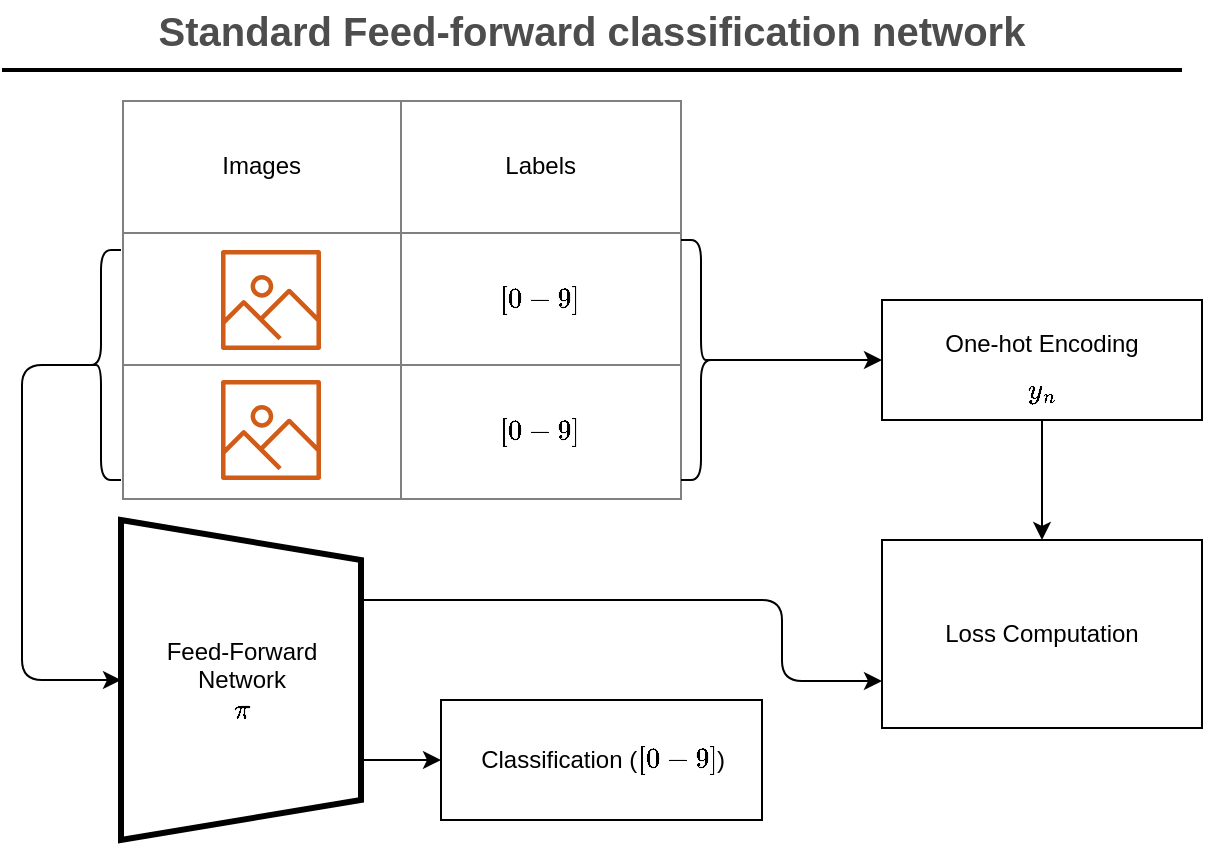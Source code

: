 <mxfile version="13.10.6" type="google" pages="8"><diagram id="C2fSY1v2SiZeoUbDoYyL" name="FF"><mxGraphModel dx="1289" dy="1056" grid="1" gridSize="10" guides="1" tooltips="1" connect="1" arrows="1" fold="1" page="1" pageScale="1" pageWidth="1169" pageHeight="827" math="1" shadow="0"><root><mxCell id="0"/><mxCell id="1" parent="0"/><mxCell id="ehdacy4egd0upgi4lbaZ-4" value="&lt;table border=&quot;1&quot; width=&quot;100%&quot; style=&quot;width: 100% ; height: 100% ; border-collapse: collapse&quot;&gt;&lt;tbody&gt;&lt;tr&gt;&lt;td style=&quot;text-align: center&quot;&gt;Images&lt;/td&gt;&lt;td style=&quot;text-align: center&quot;&gt;Labels&lt;/td&gt;&lt;/tr&gt;&lt;tr&gt;&lt;td align=&quot;center&quot;&gt;&lt;br&gt;&lt;/td&gt;&lt;td align=&quot;center&quot;&gt;\([0 - 9]\)&lt;/td&gt;&lt;/tr&gt;&lt;tr&gt;&lt;td align=&quot;center&quot;&gt;&lt;br&gt;&lt;/td&gt;&lt;td align=&quot;center&quot;&gt;\([0 - 9]\)&lt;/td&gt;&lt;/tr&gt;&lt;/tbody&gt;&lt;/table&gt;" style="text;html=1;strokeColor=none;fillColor=none;overflow=fill;" parent="1" vertex="1"><mxGeometry x="239.5" y="100" width="280" height="200" as="geometry"/></mxCell><mxCell id="3ne1QswCM8ZiEu4GHsYG-31" value="Standard Feed-forward classification network" style="text;html=1;strokeColor=none;fillColor=none;align=center;verticalAlign=middle;whiteSpace=wrap;rounded=0;fontStyle=1;fontSize=20;fontColor=#4D4D4D;" parent="1" vertex="1"><mxGeometry x="180" y="50" width="590" height="30" as="geometry"/></mxCell><mxCell id="3ne1QswCM8ZiEu4GHsYG-32" value="" style="line;strokeWidth=2;html=1;fontSize=20;fontColor=#4D4D4D;" parent="1" vertex="1"><mxGeometry x="180" y="80" width="590" height="10" as="geometry"/></mxCell><mxCell id="ehdacy4egd0upgi4lbaZ-2" value="Feed-Forward Network&lt;br&gt;\(\pi\)" style="shape=trapezoid;perimeter=trapezoidPerimeter;whiteSpace=wrap;html=1;fixedSize=1;direction=south;strokeWidth=3;" parent="1" vertex="1"><mxGeometry x="239.5" y="310" width="120" height="160" as="geometry"/></mxCell><mxCell id="ehdacy4egd0upgi4lbaZ-3" value="" style="outlineConnect=0;fontColor=#232F3E;gradientColor=none;fillColor=#D05C17;strokeColor=none;dashed=0;verticalLabelPosition=bottom;verticalAlign=top;align=center;html=1;fontSize=12;fontStyle=0;aspect=fixed;pointerEvents=1;shape=mxgraph.aws4.container_registry_image;" parent="1" vertex="1"><mxGeometry x="289.5" y="240" width="50" height="50" as="geometry"/></mxCell><mxCell id="ehdacy4egd0upgi4lbaZ-5" value="" style="outlineConnect=0;fontColor=#232F3E;gradientColor=none;fillColor=#D05C17;strokeColor=none;dashed=0;verticalLabelPosition=bottom;verticalAlign=top;align=center;html=1;fontSize=12;fontStyle=0;aspect=fixed;pointerEvents=1;shape=mxgraph.aws4.container_registry_image;" parent="1" vertex="1"><mxGeometry x="289.5" y="175" width="50" height="50" as="geometry"/></mxCell><mxCell id="ehdacy4egd0upgi4lbaZ-10" value="" style="edgeStyle=segmentEdgeStyle;endArrow=classic;html=1;entryX=0.5;entryY=1;entryDx=0;entryDy=0;exitX=0.1;exitY=0.5;exitDx=0;exitDy=0;exitPerimeter=0;" parent="1" source="ehdacy4egd0upgi4lbaZ-11" target="ehdacy4egd0upgi4lbaZ-2" edge="1"><mxGeometry width="50" height="50" relative="1" as="geometry"><mxPoint x="99.5" y="320" as="sourcePoint"/><mxPoint x="409.5" y="370" as="targetPoint"/><Array as="points"><mxPoint x="190" y="233"/><mxPoint x="190" y="390"/></Array></mxGeometry></mxCell><mxCell id="ehdacy4egd0upgi4lbaZ-11" value="" style="shape=curlyBracket;whiteSpace=wrap;html=1;rounded=1;" parent="1" vertex="1"><mxGeometry x="219.5" y="175" width="20" height="115" as="geometry"/></mxCell><mxCell id="ehdacy4egd0upgi4lbaZ-12" value="Classification (\([0 - 9]\))" style="rounded=0;whiteSpace=wrap;html=1;" parent="1" vertex="1"><mxGeometry x="399.5" y="400" width="160.5" height="60" as="geometry"/></mxCell><mxCell id="ehdacy4egd0upgi4lbaZ-13" value="" style="edgeStyle=segmentEdgeStyle;endArrow=classic;html=1;exitX=0.75;exitY=0;exitDx=0;exitDy=0;entryX=0;entryY=0.5;entryDx=0;entryDy=0;" parent="1" source="ehdacy4egd0upgi4lbaZ-2" target="ehdacy4egd0upgi4lbaZ-12" edge="1"><mxGeometry width="50" height="50" relative="1" as="geometry"><mxPoint x="359.5" y="320" as="sourcePoint"/><mxPoint x="409.5" y="270" as="targetPoint"/></mxGeometry></mxCell><mxCell id="ehdacy4egd0upgi4lbaZ-14" value="" style="shape=curlyBracket;whiteSpace=wrap;html=1;rounded=1;direction=west;" parent="1" vertex="1"><mxGeometry x="519.5" y="170" width="20" height="120" as="geometry"/></mxCell><mxCell id="ehdacy4egd0upgi4lbaZ-16" value="Loss Computation" style="rounded=0;whiteSpace=wrap;html=1;" parent="1" vertex="1"><mxGeometry x="620" y="320" width="160" height="94" as="geometry"/></mxCell><mxCell id="ehdacy4egd0upgi4lbaZ-18" value="" style="edgeStyle=segmentEdgeStyle;endArrow=classic;html=1;entryX=0;entryY=0.75;entryDx=0;entryDy=0;exitX=0.25;exitY=0;exitDx=0;exitDy=0;" parent="1" source="ehdacy4egd0upgi4lbaZ-2" target="ehdacy4egd0upgi4lbaZ-16" edge="1"><mxGeometry width="50" height="50" relative="1" as="geometry"><mxPoint x="690" y="420" as="sourcePoint"/><mxPoint x="610" y="370" as="targetPoint"/><Array as="points"><mxPoint x="570" y="350"/><mxPoint x="570" y="391"/></Array></mxGeometry></mxCell><mxCell id="ehdacy4egd0upgi4lbaZ-19" value="" style="edgeStyle=segmentEdgeStyle;endArrow=classic;html=1;exitX=0.1;exitY=0.5;exitDx=0;exitDy=0;exitPerimeter=0;entryX=0;entryY=0.5;entryDx=0;entryDy=0;" parent="1" source="ehdacy4egd0upgi4lbaZ-14" target="9Hz0w-PtKhFVSfM5QfHA-1" edge="1"><mxGeometry width="50" height="50" relative="1" as="geometry"><mxPoint x="560" y="420" as="sourcePoint"/><mxPoint x="630" y="230" as="targetPoint"/><Array as="points"/></mxGeometry></mxCell><mxCell id="9Hz0w-PtKhFVSfM5QfHA-1" value="&lt;font style=&quot;font-size: 12px&quot;&gt;One-hot Encoding&lt;br&gt;\(y_n\)&lt;br&gt;&lt;/font&gt;" style="rounded=0;whiteSpace=wrap;html=1;fontSize=20;" parent="1" vertex="1"><mxGeometry x="620" y="200" width="160" height="60" as="geometry"/></mxCell><mxCell id="9Hz0w-PtKhFVSfM5QfHA-2" value="" style="edgeStyle=segmentEdgeStyle;endArrow=classic;html=1;fontSize=20;entryX=0.5;entryY=0;entryDx=0;entryDy=0;exitX=0.5;exitY=1;exitDx=0;exitDy=0;" parent="1" source="9Hz0w-PtKhFVSfM5QfHA-1" target="ehdacy4egd0upgi4lbaZ-16" edge="1"><mxGeometry width="50" height="50" relative="1" as="geometry"><mxPoint x="560" y="400" as="sourcePoint"/><mxPoint x="610" y="350" as="targetPoint"/></mxGeometry></mxCell></root></mxGraphModel></diagram><diagram id="0IxAm7soxJN1qSh33nS3" name="M1"><mxGraphModel dx="1289" dy="1056" grid="1" gridSize="10" guides="1" tooltips="1" connect="1" arrows="1" fold="1" page="1" pageScale="1" pageWidth="850" pageHeight="1100" math="1" shadow="0"><root><mxCell id="L98gcntdOqFVITLi1b0N-0"/><mxCell id="L98gcntdOqFVITLi1b0N-1" parent="L98gcntdOqFVITLi1b0N-0"/><mxCell id="LmH1zY-GggsBBERelFkR-4" value="\(p(z)\)" style="ellipse;whiteSpace=wrap;html=1;aspect=fixed;" parent="L98gcntdOqFVITLi1b0N-1" vertex="1"><mxGeometry x="380" y="330" width="220" height="220" as="geometry"/></mxCell><mxCell id="Muf5VSUYD4xPJ5p6qpFg-0" value="Regular VAE with classifier on latent representation (M1)" style="text;html=1;strokeColor=none;fillColor=none;align=center;verticalAlign=middle;whiteSpace=wrap;rounded=0;fontStyle=1;fontSize=20;fontColor=#4D4D4D;" parent="L98gcntdOqFVITLi1b0N-1" vertex="1"><mxGeometry x="90" y="50" width="1090" height="30" as="geometry"/></mxCell><mxCell id="FvfrDMXyY4m91KwylC1n-0" value="" style="line;strokeWidth=2;html=1;fontSize=20;fontColor=#4D4D4D;" parent="L98gcntdOqFVITLi1b0N-1" vertex="1"><mxGeometry x="90" y="80" width="1090" height="10" as="geometry"/></mxCell><mxCell id="XY2MrMjM2Dbjpl5i0tN3-0" value="&lt;table border=&quot;1&quot; width=&quot;100%&quot; style=&quot;width: 100% ; height: 100% ; border-collapse: collapse&quot;&gt;&lt;tbody&gt;&lt;tr&gt;&lt;td style=&quot;text-align: center&quot;&gt;Images&lt;/td&gt;&lt;td style=&quot;text-align: center&quot;&gt;Labels&lt;/td&gt;&lt;/tr&gt;&lt;tr&gt;&lt;td align=&quot;center&quot;&gt;&lt;br&gt;&lt;/td&gt;&lt;td align=&quot;center&quot;&gt;\([0 - 9]\)&lt;/td&gt;&lt;/tr&gt;&lt;tr&gt;&lt;td align=&quot;center&quot;&gt;&lt;br&gt;&lt;/td&gt;&lt;td align=&quot;center&quot;&gt;\([0 - 9]\)&lt;/td&gt;&lt;/tr&gt;&lt;/tbody&gt;&lt;/table&gt;" style="text;html=1;strokeColor=none;fillColor=none;overflow=fill;" parent="L98gcntdOqFVITLi1b0N-1" vertex="1"><mxGeometry x="200" y="120" width="280" height="200" as="geometry"/></mxCell><mxCell id="XY2MrMjM2Dbjpl5i0tN3-1" value="" style="outlineConnect=0;fontColor=#232F3E;gradientColor=none;fillColor=#D05C17;strokeColor=none;dashed=0;verticalLabelPosition=bottom;verticalAlign=top;align=center;html=1;fontSize=12;fontStyle=0;aspect=fixed;pointerEvents=1;shape=mxgraph.aws4.container_registry_image;" parent="L98gcntdOqFVITLi1b0N-1" vertex="1"><mxGeometry x="250" y="195" width="50" height="50" as="geometry"/></mxCell><mxCell id="XY2MrMjM2Dbjpl5i0tN3-2" value="" style="outlineConnect=0;fontColor=#232F3E;gradientColor=none;fillColor=#D05C17;strokeColor=none;dashed=0;verticalLabelPosition=bottom;verticalAlign=top;align=center;html=1;fontSize=12;fontStyle=0;aspect=fixed;pointerEvents=1;shape=mxgraph.aws4.container_registry_image;" parent="L98gcntdOqFVITLi1b0N-1" vertex="1"><mxGeometry x="250" y="260" width="50" height="50" as="geometry"/></mxCell><mxCell id="ILtuVkmhn82xv46K-818-0" value="Feed-Forward Network&lt;br&gt;\(\phi\)" style="shape=trapezoid;perimeter=trapezoidPerimeter;whiteSpace=wrap;html=1;fixedSize=1;direction=south;" parent="L98gcntdOqFVITLi1b0N-1" vertex="1"><mxGeometry x="210" y="330" width="120" height="160" as="geometry"/></mxCell><mxCell id="ILtuVkmhn82xv46K-818-2" value="" style="shape=curlyBracket;whiteSpace=wrap;html=1;rounded=1;" parent="L98gcntdOqFVITLi1b0N-1" vertex="1"><mxGeometry x="180" y="195" width="20" height="115" as="geometry"/></mxCell><mxCell id="LmH1zY-GggsBBERelFkR-1" value="" style="endArrow=classic;html=1;exitX=0.5;exitY=0;exitDx=0;exitDy=0;entryX=0;entryY=0.5;entryDx=0;entryDy=0;" parent="L98gcntdOqFVITLi1b0N-1" source="ILtuVkmhn82xv46K-818-0" target="LmH1zY-GggsBBERelFkR-5" edge="1"><mxGeometry width="50" height="50" relative="1" as="geometry"><mxPoint x="600" y="310" as="sourcePoint"/><mxPoint x="442.5" y="440" as="targetPoint"/></mxGeometry></mxCell><mxCell id="LmH1zY-GggsBBERelFkR-5" value="\(q_\phi(z|x)\)" style="ellipse;whiteSpace=wrap;html=1;aspect=fixed;" parent="L98gcntdOqFVITLi1b0N-1" vertex="1"><mxGeometry x="430" y="460" width="80" height="80" as="geometry"/></mxCell><mxCell id="LmH1zY-GggsBBERelFkR-7" value="Feed-Forward Network&lt;br&gt;\(\theta\)" style="shape=trapezoid;perimeter=trapezoidPerimeter;whiteSpace=wrap;html=1;fixedSize=1;direction=north;" parent="L98gcntdOqFVITLi1b0N-1" vertex="1"><mxGeometry x="730" y="360" width="120" height="160" as="geometry"/></mxCell><mxCell id="LmH1zY-GggsBBERelFkR-8" value="Sampling" style="rhombus;whiteSpace=wrap;html=1;" parent="L98gcntdOqFVITLi1b0N-1" vertex="1"><mxGeometry x="630" y="400" width="80" height="80" as="geometry"/></mxCell><mxCell id="LmH1zY-GggsBBERelFkR-9" value="" style="endArrow=classic;html=1;exitX=1;exitY=0.5;exitDx=0;exitDy=0;entryX=0;entryY=0.5;entryDx=0;entryDy=0;" parent="L98gcntdOqFVITLi1b0N-1" source="LmH1zY-GggsBBERelFkR-5" target="LmH1zY-GggsBBERelFkR-8" edge="1"><mxGeometry width="50" height="50" relative="1" as="geometry"><mxPoint x="600" y="400" as="sourcePoint"/><mxPoint x="650" y="350" as="targetPoint"/></mxGeometry></mxCell><mxCell id="LmH1zY-GggsBBERelFkR-10" value="" style="endArrow=classic;html=1;entryX=0.5;entryY=0;entryDx=0;entryDy=0;exitX=1;exitY=0.5;exitDx=0;exitDy=0;" parent="L98gcntdOqFVITLi1b0N-1" source="LmH1zY-GggsBBERelFkR-8" target="LmH1zY-GggsBBERelFkR-7" edge="1"><mxGeometry width="50" height="50" relative="1" as="geometry"><mxPoint x="600" y="400" as="sourcePoint"/><mxPoint x="650" y="350" as="targetPoint"/></mxGeometry></mxCell><mxCell id="XPpzjmiC2nC9-CoZZ-es-1" value="Loss Computation&lt;br&gt;&lt;span style=&quot;font-family: &amp;#34;courier new&amp;#34; , &amp;#34;courier&amp;#34; , monospace ; font-size: 13px ; text-align: left ; background-color: rgb(255 , 255 , 255)&quot;&gt;(\(\phi\) &lt;/span&gt;&lt;span style=&quot;font-size: 13px ; text-align: left ; background-color: rgb(255 , 255 , 255)&quot;&gt;and&lt;/span&gt;&lt;span style=&quot;font-family: &amp;#34;courier new&amp;#34; , &amp;#34;courier&amp;#34; , monospace ; font-size: 13px ; text-align: left ; background-color: rgb(255 , 255 , 255)&quot;&gt; \(\theta\))&lt;br&gt;&lt;/span&gt;" style="rounded=0;whiteSpace=wrap;html=1;" parent="L98gcntdOqFVITLi1b0N-1" vertex="1"><mxGeometry x="1060" y="470" width="119.5" height="80" as="geometry"/></mxCell><mxCell id="02xZsPcoXYfAcC7nLZEp-1" value="Feed-Forward Network&lt;br&gt;\(\pi\)" style="shape=trapezoid;perimeter=trapezoidPerimeter;whiteSpace=wrap;html=1;fixedSize=1;direction=south;strokeWidth=3;" parent="L98gcntdOqFVITLi1b0N-1" vertex="1"><mxGeometry x="650" y="205" width="120" height="160" as="geometry"/></mxCell><mxCell id="5Z2frh5zZ79flZzo8RB6-0" value="" style="shape=curlyBracket;whiteSpace=wrap;html=1;rounded=1;direction=west;" parent="L98gcntdOqFVITLi1b0N-1" vertex="1"><mxGeometry x="480" y="190" width="20" height="120" as="geometry"/></mxCell><mxCell id="5Z2frh5zZ79flZzo8RB6-1" value="" style="edgeStyle=segmentEdgeStyle;endArrow=classic;html=1;exitX=0.1;exitY=0.5;exitDx=0;exitDy=0;exitPerimeter=0;entryX=0;entryY=0.5;entryDx=0;entryDy=0;" parent="L98gcntdOqFVITLi1b0N-1" source="5Z2frh5zZ79flZzo8RB6-0" target="IMdpMydfvjuTV3xbwaCR-2" edge="1"><mxGeometry width="50" height="50" relative="1" as="geometry"><mxPoint x="560" y="420" as="sourcePoint"/><mxPoint x="660" y="140" as="targetPoint"/><Array as="points"><mxPoint x="610" y="250"/><mxPoint x="610" y="180"/></Array></mxGeometry></mxCell><mxCell id="5Z2frh5zZ79flZzo8RB6-2" value="" style="endArrow=classic;html=1;entryX=0.5;entryY=1;entryDx=0;entryDy=0;" parent="L98gcntdOqFVITLi1b0N-1" source="LmH1zY-GggsBBERelFkR-5" target="02xZsPcoXYfAcC7nLZEp-1" edge="1"><mxGeometry width="50" height="50" relative="1" as="geometry"><mxPoint x="640" y="380" as="sourcePoint"/><mxPoint x="650" y="420" as="targetPoint"/></mxGeometry></mxCell><mxCell id="5Z2frh5zZ79flZzo8RB6-3" value="Loss Computation&lt;br&gt;(\(\pi\))" style="rounded=0;whiteSpace=wrap;html=1;" parent="L98gcntdOqFVITLi1b0N-1" vertex="1"><mxGeometry x="990" y="160" width="120" height="80" as="geometry"/></mxCell><mxCell id="ZxBptqoe9Ilon5p4JhhC-0" value="Classification (\([0 - 9]\))" style="rounded=0;whiteSpace=wrap;html=1;" parent="L98gcntdOqFVITLi1b0N-1" vertex="1"><mxGeometry x="880" y="299.5" width="140" height="50" as="geometry"/></mxCell><mxCell id="ZxBptqoe9Ilon5p4JhhC-1" value="" style="endArrow=classic;html=1;entryX=0;entryY=0.5;entryDx=0;entryDy=0;exitX=0.75;exitY=0;exitDx=0;exitDy=0;" parent="L98gcntdOqFVITLi1b0N-1" source="02xZsPcoXYfAcC7nLZEp-1" target="ZxBptqoe9Ilon5p4JhhC-0" edge="1"><mxGeometry width="50" height="50" relative="1" as="geometry"><mxPoint x="600" y="450" as="sourcePoint"/><mxPoint x="650" y="400" as="targetPoint"/></mxGeometry></mxCell><mxCell id="ZxBptqoe9Ilon5p4JhhC-2" value="" style="edgeStyle=segmentEdgeStyle;endArrow=classic;html=1;entryX=0;entryY=0.75;entryDx=0;entryDy=0;exitX=0.25;exitY=0;exitDx=0;exitDy=0;" parent="L98gcntdOqFVITLi1b0N-1" source="02xZsPcoXYfAcC7nLZEp-1" target="5Z2frh5zZ79flZzo8RB6-3" edge="1"><mxGeometry width="50" height="50" relative="1" as="geometry"><mxPoint x="600" y="450" as="sourcePoint"/><mxPoint x="650" y="400" as="targetPoint"/><Array as="points"><mxPoint x="970" y="245"/><mxPoint x="970" y="220"/></Array></mxGeometry></mxCell><mxCell id="ZxBptqoe9Ilon5p4JhhC-3" value="Bernoulli Distribution&lt;br&gt;\(p_\theta(x|z)\)" style="rounded=0;whiteSpace=wrap;html=1;" parent="L98gcntdOqFVITLi1b0N-1" vertex="1"><mxGeometry x="890" y="410" width="120" height="60" as="geometry"/></mxCell><mxCell id="ZxBptqoe9Ilon5p4JhhC-4" value="" style="endArrow=classic;html=1;entryX=0;entryY=0.5;entryDx=0;entryDy=0;exitX=0.5;exitY=1;exitDx=0;exitDy=0;" parent="L98gcntdOqFVITLi1b0N-1" source="LmH1zY-GggsBBERelFkR-7" target="ZxBptqoe9Ilon5p4JhhC-3" edge="1"><mxGeometry width="50" height="50" relative="1" as="geometry"><mxPoint x="600" y="440" as="sourcePoint"/><mxPoint x="650" y="390" as="targetPoint"/></mxGeometry></mxCell><mxCell id="ZxBptqoe9Ilon5p4JhhC-6" value="" style="edgeStyle=segmentEdgeStyle;endArrow=classic;html=1;exitX=0.1;exitY=0.5;exitDx=0;exitDy=0;exitPerimeter=0;entryX=0.5;entryY=0;entryDx=0;entryDy=0;" parent="L98gcntdOqFVITLi1b0N-1" source="ILtuVkmhn82xv46K-818-2" target="AqMkMU439N6IwRfIZkum-0" edge="1"><mxGeometry width="50" height="50" relative="1" as="geometry"><mxPoint x="600" y="440" as="sourcePoint"/><mxPoint x="140" y="320" as="targetPoint"/></mxGeometry></mxCell><mxCell id="ZxBptqoe9Ilon5p4JhhC-7" value="" style="edgeStyle=segmentEdgeStyle;endArrow=classic;html=1;exitX=0.5;exitY=1;exitDx=0;exitDy=0;entryX=0.5;entryY=1;entryDx=0;entryDy=0;" parent="L98gcntdOqFVITLi1b0N-1" source="AqMkMU439N6IwRfIZkum-0" target="ILtuVkmhn82xv46K-818-0" edge="1"><mxGeometry width="50" height="50" relative="1" as="geometry"><mxPoint x="140" y="365" as="sourcePoint"/><mxPoint x="650" y="390" as="targetPoint"/><Array as="points"><mxPoint x="140" y="410"/></Array></mxGeometry></mxCell><mxCell id="ZxBptqoe9Ilon5p4JhhC-8" value="" style="edgeStyle=segmentEdgeStyle;endArrow=classic;html=1;exitX=0.5;exitY=1;exitDx=0;exitDy=0;entryX=0;entryY=0.75;entryDx=0;entryDy=0;" parent="L98gcntdOqFVITLi1b0N-1" source="AqMkMU439N6IwRfIZkum-0" target="XPpzjmiC2nC9-CoZZ-es-1" edge="1"><mxGeometry width="50" height="50" relative="1" as="geometry"><mxPoint x="140" y="365" as="sourcePoint"/><mxPoint x="650" y="390" as="targetPoint"/><Array as="points"><mxPoint x="140" y="560"/><mxPoint x="1030" y="560"/><mxPoint x="1030" y="530"/></Array></mxGeometry></mxCell><mxCell id="ZxBptqoe9Ilon5p4JhhC-9" value="" style="edgeStyle=segmentEdgeStyle;endArrow=classic;html=1;entryX=0;entryY=0.25;entryDx=0;entryDy=0;exitX=1;exitY=0.75;exitDx=0;exitDy=0;" parent="L98gcntdOqFVITLi1b0N-1" source="ZxBptqoe9Ilon5p4JhhC-3" target="XPpzjmiC2nC9-CoZZ-es-1" edge="1"><mxGeometry width="50" height="50" relative="1" as="geometry"><mxPoint x="1130" y="420" as="sourcePoint"/><mxPoint x="650" y="390" as="targetPoint"/><Array as="points"><mxPoint x="1040" y="455"/><mxPoint x="1040" y="490"/></Array></mxGeometry></mxCell><mxCell id="ZxBptqoe9Ilon5p4JhhC-10" value="" style="outlineConnect=0;fontColor=#232F3E;gradientColor=none;fillColor=#D05C17;strokeColor=none;dashed=0;verticalLabelPosition=bottom;verticalAlign=top;align=center;html=1;fontSize=12;fontStyle=0;aspect=fixed;pointerEvents=1;shape=mxgraph.aws4.container_registry_image;" parent="L98gcntdOqFVITLi1b0N-1" vertex="1"><mxGeometry x="1120" y="340" width="49.5" height="49.5" as="geometry"/></mxCell><mxCell id="ZxBptqoe9Ilon5p4JhhC-11" value="" style="edgeStyle=segmentEdgeStyle;endArrow=classic;html=1;exitX=1;exitY=0.25;exitDx=0;exitDy=0;" parent="L98gcntdOqFVITLi1b0N-1" source="ZxBptqoe9Ilon5p4JhhC-3" target="ZxBptqoe9Ilon5p4JhhC-10" edge="1"><mxGeometry width="50" height="50" relative="1" as="geometry"><mxPoint x="600" y="440" as="sourcePoint"/><mxPoint x="650" y="390" as="targetPoint"/></mxGeometry></mxCell><mxCell id="AqMkMU439N6IwRfIZkum-0" value="Binarization" style="rhombus;whiteSpace=wrap;html=1;" parent="L98gcntdOqFVITLi1b0N-1" vertex="1"><mxGeometry x="90" y="299.5" width="100.5" height="90" as="geometry"/></mxCell><mxCell id="IMdpMydfvjuTV3xbwaCR-2" value="&lt;font style=&quot;font-size: 12px&quot;&gt;One-hot Encoding&lt;br&gt;\(y_n\)&lt;br&gt;&lt;/font&gt;" style="rounded=0;whiteSpace=wrap;html=1;fontSize=20;" parent="L98gcntdOqFVITLi1b0N-1" vertex="1"><mxGeometry x="750" y="150" width="160" height="60" as="geometry"/></mxCell><mxCell id="IMdpMydfvjuTV3xbwaCR-3" value="" style="edgeStyle=segmentEdgeStyle;endArrow=classic;html=1;fontSize=20;entryX=0;entryY=0.25;entryDx=0;entryDy=0;exitX=1;exitY=0.5;exitDx=0;exitDy=0;" parent="L98gcntdOqFVITLi1b0N-1" source="IMdpMydfvjuTV3xbwaCR-2" target="5Z2frh5zZ79flZzo8RB6-3" edge="1"><mxGeometry width="50" height="50" relative="1" as="geometry"><mxPoint x="700" y="400" as="sourcePoint"/><mxPoint x="750" y="350" as="targetPoint"/></mxGeometry></mxCell></root></mxGraphModel></diagram><diagram id="Knwd-rJ1Eya9d7O6HS23" name="M2_lbl"><mxGraphModel dx="1289" dy="1056" grid="1" gridSize="10" guides="1" tooltips="1" connect="1" arrows="1" fold="1" page="1" pageScale="1" pageWidth="827" pageHeight="1169" math="1" shadow="0"><root><mxCell id="5B7lelw_TayU0wDZ_YFs-0"/><mxCell id="5B7lelw_TayU0wDZ_YFs-1" parent="5B7lelw_TayU0wDZ_YFs-0"/><mxCell id="EwuUwvh3KySHn0d4JC8E-0" value="Semi-supervised VAE (M2) - Labelled" style="text;html=1;strokeColor=none;fillColor=none;align=center;verticalAlign=middle;whiteSpace=wrap;rounded=0;fontStyle=1;fontSize=20;fontColor=#4D4D4D;" parent="5B7lelw_TayU0wDZ_YFs-1" vertex="1"><mxGeometry x="90" y="70" width="1250" height="30" as="geometry"/></mxCell><mxCell id="EwuUwvh3KySHn0d4JC8E-1" value="" style="line;strokeWidth=2;html=1;fontSize=20;fontColor=#4D4D4D;" parent="5B7lelw_TayU0wDZ_YFs-1" vertex="1"><mxGeometry x="90" y="100" width="1250" height="10" as="geometry"/></mxCell><mxCell id="pXMB3FO-vJBxaok9DshF-0" value="&lt;table border=&quot;1&quot; width=&quot;100%&quot; style=&quot;width: 100% ; height: 100% ; border-collapse: collapse&quot;&gt;&lt;tbody&gt;&lt;tr&gt;&lt;td style=&quot;text-align: center&quot;&gt;Images&lt;/td&gt;&lt;td style=&quot;text-align: center&quot;&gt;Labels&lt;/td&gt;&lt;/tr&gt;&lt;tr&gt;&lt;td align=&quot;center&quot;&gt;&lt;br&gt;&lt;/td&gt;&lt;td align=&quot;center&quot;&gt;\([0 - 9]\)&lt;/td&gt;&lt;/tr&gt;&lt;tr&gt;&lt;td align=&quot;center&quot;&gt;&lt;br&gt;&lt;/td&gt;&lt;td align=&quot;center&quot;&gt;\([0 - 9]\)&lt;/td&gt;&lt;/tr&gt;&lt;/tbody&gt;&lt;/table&gt;" style="text;html=1;strokeColor=none;fillColor=none;overflow=fill;" parent="5B7lelw_TayU0wDZ_YFs-1" vertex="1"><mxGeometry x="239.5" y="120" width="280" height="200" as="geometry"/></mxCell><mxCell id="pXMB3FO-vJBxaok9DshF-1" value="" style="shape=curlyBracket;whiteSpace=wrap;html=1;rounded=1;" parent="5B7lelw_TayU0wDZ_YFs-1" vertex="1"><mxGeometry x="219.5" y="195" width="20" height="115" as="geometry"/></mxCell><mxCell id="pXMB3FO-vJBxaok9DshF-3" value="" style="edgeStyle=segmentEdgeStyle;endArrow=classic;html=1;exitX=0.1;exitY=0.5;exitDx=0;exitDy=0;exitPerimeter=0;entryX=0.5;entryY=0;entryDx=0;entryDy=0;" parent="5B7lelw_TayU0wDZ_YFs-1" source="pXMB3FO-vJBxaok9DshF-1" target="Ox-Qpn8vvMCcYFEs4DJr-0" edge="1"><mxGeometry width="50" height="50" relative="1" as="geometry"><mxPoint x="600" y="440" as="sourcePoint"/><mxPoint x="140" y="320" as="targetPoint"/></mxGeometry></mxCell><mxCell id="vSmEsYBANsq5hxNWKVoO-0" value="" style="outlineConnect=0;fontColor=#232F3E;gradientColor=none;fillColor=#D05C17;strokeColor=none;dashed=0;verticalLabelPosition=bottom;verticalAlign=top;align=center;html=1;fontSize=12;fontStyle=0;aspect=fixed;pointerEvents=1;shape=mxgraph.aws4.container_registry_image;" parent="5B7lelw_TayU0wDZ_YFs-1" vertex="1"><mxGeometry x="289.5" y="195" width="50" height="50" as="geometry"/></mxCell><mxCell id="vSmEsYBANsq5hxNWKVoO-1" value="" style="outlineConnect=0;fontColor=#232F3E;gradientColor=none;fillColor=#D05C17;strokeColor=none;dashed=0;verticalLabelPosition=bottom;verticalAlign=top;align=center;html=1;fontSize=12;fontStyle=0;aspect=fixed;pointerEvents=1;shape=mxgraph.aws4.container_registry_image;" parent="5B7lelw_TayU0wDZ_YFs-1" vertex="1"><mxGeometry x="289.5" y="260" width="50" height="50" as="geometry"/></mxCell><mxCell id="bGiYRn_A86bRzOpsfUX4-0" value="Feed-Forward Network&lt;br&gt;\(\phi_1\)" style="shape=trapezoid;perimeter=trapezoidPerimeter;whiteSpace=wrap;html=1;fixedSize=1;direction=south;" parent="5B7lelw_TayU0wDZ_YFs-1" vertex="1"><mxGeometry x="230" y="330" width="120" height="160" as="geometry"/></mxCell><mxCell id="bGiYRn_A86bRzOpsfUX4-1" value="Feed-Forward Network&lt;br&gt;\(\phi_3\)" style="shape=trapezoid;perimeter=trapezoidPerimeter;whiteSpace=wrap;html=1;fixedSize=1;direction=south;strokeWidth=3;" parent="5B7lelw_TayU0wDZ_YFs-1" vertex="1"><mxGeometry x="230" y="500" width="120" height="160" as="geometry"/></mxCell><mxCell id="bGiYRn_A86bRzOpsfUX4-2" value="" style="edgeStyle=segmentEdgeStyle;endArrow=classic;html=1;exitX=0.5;exitY=1;exitDx=0;exitDy=0;entryX=0.5;entryY=1;entryDx=0;entryDy=0;" parent="5B7lelw_TayU0wDZ_YFs-1" source="Ox-Qpn8vvMCcYFEs4DJr-0" target="bGiYRn_A86bRzOpsfUX4-0" edge="1"><mxGeometry width="50" height="50" relative="1" as="geometry"><mxPoint x="140" y="365" as="sourcePoint"/><mxPoint x="650" y="380" as="targetPoint"/><Array as="points"><mxPoint x="140" y="410"/></Array></mxGeometry></mxCell><mxCell id="bGiYRn_A86bRzOpsfUX4-3" value="" style="edgeStyle=segmentEdgeStyle;endArrow=classic;html=1;exitX=0.5;exitY=1;exitDx=0;exitDy=0;entryX=0.5;entryY=1;entryDx=0;entryDy=0;" parent="5B7lelw_TayU0wDZ_YFs-1" source="Ox-Qpn8vvMCcYFEs4DJr-0" target="bGiYRn_A86bRzOpsfUX4-1" edge="1"><mxGeometry width="50" height="50" relative="1" as="geometry"><mxPoint x="140" y="365" as="sourcePoint"/><mxPoint x="650" y="380" as="targetPoint"/><Array as="points"><mxPoint x="140" y="580"/></Array></mxGeometry></mxCell><mxCell id="bGiYRn_A86bRzOpsfUX4-4" value="Feed-Forward Network&lt;br&gt;\(\phi_2\)" style="shape=trapezoid;perimeter=trapezoidPerimeter;whiteSpace=wrap;html=1;fixedSize=1;direction=south;" parent="5B7lelw_TayU0wDZ_YFs-1" vertex="1"><mxGeometry x="439.75" y="340" width="120" height="160" as="geometry"/></mxCell><mxCell id="bGiYRn_A86bRzOpsfUX4-5" value="" style="shape=curlyBracket;whiteSpace=wrap;html=1;rounded=1;direction=west;" parent="5B7lelw_TayU0wDZ_YFs-1" vertex="1"><mxGeometry x="519.5" y="190" width="20" height="120" as="geometry"/></mxCell><mxCell id="bGiYRn_A86bRzOpsfUX4-7" value="" style="edgeStyle=segmentEdgeStyle;endArrow=classic;html=1;exitX=0.5;exitY=0;exitDx=0;exitDy=0;entryX=0.75;entryY=1;entryDx=0;entryDy=0;" parent="5B7lelw_TayU0wDZ_YFs-1" source="bGiYRn_A86bRzOpsfUX4-0" target="bGiYRn_A86bRzOpsfUX4-4" edge="1"><mxGeometry width="50" height="50" relative="1" as="geometry"><mxPoint x="600" y="430" as="sourcePoint"/><mxPoint x="650" y="380" as="targetPoint"/><Array as="points"><mxPoint x="380" y="410"/><mxPoint x="380" y="460"/></Array></mxGeometry></mxCell><mxCell id="bGiYRn_A86bRzOpsfUX4-8" value="" style="edgeStyle=segmentEdgeStyle;endArrow=classic;html=1;exitX=0.1;exitY=0.5;exitDx=0;exitDy=0;exitPerimeter=0;entryX=0.25;entryY=1;entryDx=0;entryDy=0;" parent="5B7lelw_TayU0wDZ_YFs-1" source="bGiYRn_A86bRzOpsfUX4-5" target="bGiYRn_A86bRzOpsfUX4-4" edge="1"><mxGeometry width="50" height="50" relative="1" as="geometry"><mxPoint x="600" y="430" as="sourcePoint"/><mxPoint x="650" y="380" as="targetPoint"/><Array as="points"><mxPoint x="550" y="250"/><mxPoint x="550" y="330"/><mxPoint x="410" y="330"/><mxPoint x="410" y="380"/></Array></mxGeometry></mxCell><mxCell id="9dYEZkiMGh06Bky33lH7-0" value="\(p(z)\)" style="ellipse;whiteSpace=wrap;html=1;aspect=fixed;" parent="5B7lelw_TayU0wDZ_YFs-1" vertex="1"><mxGeometry x="580" y="280" width="220" height="220" as="geometry"/></mxCell><mxCell id="9dYEZkiMGh06Bky33lH7-1" value="\(q_\phi(z|x, y)\)" style="ellipse;whiteSpace=wrap;html=1;aspect=fixed;" parent="5B7lelw_TayU0wDZ_YFs-1" vertex="1"><mxGeometry x="630" y="410" width="80" height="80" as="geometry"/></mxCell><mxCell id="9dYEZkiMGh06Bky33lH7-2" value="" style="endArrow=classic;html=1;exitX=0.5;exitY=0;exitDx=0;exitDy=0;entryX=0;entryY=0.5;entryDx=0;entryDy=0;" parent="5B7lelw_TayU0wDZ_YFs-1" source="bGiYRn_A86bRzOpsfUX4-4" target="9dYEZkiMGh06Bky33lH7-1" edge="1"><mxGeometry width="50" height="50" relative="1" as="geometry"><mxPoint x="600" y="420" as="sourcePoint"/><mxPoint x="650" y="370" as="targetPoint"/></mxGeometry></mxCell><mxCell id="9dYEZkiMGh06Bky33lH7-3" value="Multinomial Distribution&lt;br&gt;\(q_\phi(y|x)\)" style="rounded=0;whiteSpace=wrap;html=1;" parent="5B7lelw_TayU0wDZ_YFs-1" vertex="1"><mxGeometry x="399.5" y="540" width="200.5" height="80" as="geometry"/></mxCell><mxCell id="9dYEZkiMGh06Bky33lH7-4" value="" style="endArrow=classic;html=1;exitX=0.5;exitY=0;exitDx=0;exitDy=0;entryX=0;entryY=0.5;entryDx=0;entryDy=0;" parent="5B7lelw_TayU0wDZ_YFs-1" source="bGiYRn_A86bRzOpsfUX4-1" target="9dYEZkiMGh06Bky33lH7-3" edge="1"><mxGeometry width="50" height="50" relative="1" as="geometry"><mxPoint x="600" y="420" as="sourcePoint"/><mxPoint x="650" y="370" as="targetPoint"/></mxGeometry></mxCell><mxCell id="Ox-Qpn8vvMCcYFEs4DJr-0" value="Binarization" style="rhombus;whiteSpace=wrap;html=1;" parent="5B7lelw_TayU0wDZ_YFs-1" vertex="1"><mxGeometry x="90" y="280" width="100.5" height="90" as="geometry"/></mxCell><mxCell id="W8fdo6TPSehJUpzJkFch-0" value="Feed-Forward Network&lt;br&gt;\(\theta\)" style="shape=trapezoid;perimeter=trapezoidPerimeter;whiteSpace=wrap;html=1;fixedSize=1;direction=north;" parent="5B7lelw_TayU0wDZ_YFs-1" vertex="1"><mxGeometry x="920" y="320" width="120" height="160" as="geometry"/></mxCell><mxCell id="W8fdo6TPSehJUpzJkFch-1" value="Sampling" style="rhombus;whiteSpace=wrap;html=1;" parent="5B7lelw_TayU0wDZ_YFs-1" vertex="1"><mxGeometry x="820" y="400" width="80" height="80" as="geometry"/></mxCell><mxCell id="W8fdo6TPSehJUpzJkFch-2" value="" style="endArrow=classic;html=1;entryX=0.25;entryY=0;entryDx=0;entryDy=0;exitX=1;exitY=0.5;exitDx=0;exitDy=0;" parent="5B7lelw_TayU0wDZ_YFs-1" source="W8fdo6TPSehJUpzJkFch-1" target="W8fdo6TPSehJUpzJkFch-0" edge="1"><mxGeometry width="50" height="50" relative="1" as="geometry"><mxPoint x="820" y="400" as="sourcePoint"/><mxPoint x="870" y="350" as="targetPoint"/></mxGeometry></mxCell><mxCell id="W8fdo6TPSehJUpzJkFch-3" value="Bernoulli Distribution&lt;br&gt;\(p_\theta(x|z, y)\)" style="rounded=0;whiteSpace=wrap;html=1;" parent="5B7lelw_TayU0wDZ_YFs-1" vertex="1"><mxGeometry x="1060" y="370" width="120" height="60" as="geometry"/></mxCell><mxCell id="W8fdo6TPSehJUpzJkFch-4" value="" style="endArrow=classic;html=1;entryX=0;entryY=0.5;entryDx=0;entryDy=0;exitX=0.5;exitY=1;exitDx=0;exitDy=0;" parent="5B7lelw_TayU0wDZ_YFs-1" source="W8fdo6TPSehJUpzJkFch-0" target="W8fdo6TPSehJUpzJkFch-3" edge="1"><mxGeometry width="50" height="50" relative="1" as="geometry"><mxPoint x="831" y="400" as="sourcePoint"/><mxPoint x="881" y="350" as="targetPoint"/></mxGeometry></mxCell><mxCell id="W8fdo6TPSehJUpzJkFch-5" value="" style="endArrow=classic;html=1;entryX=0;entryY=0.5;entryDx=0;entryDy=0;exitX=1;exitY=0.5;exitDx=0;exitDy=0;" parent="5B7lelw_TayU0wDZ_YFs-1" source="9dYEZkiMGh06Bky33lH7-1" target="W8fdo6TPSehJUpzJkFch-1" edge="1"><mxGeometry width="50" height="50" relative="1" as="geometry"><mxPoint x="600" y="420" as="sourcePoint"/><mxPoint x="650" y="370" as="targetPoint"/></mxGeometry></mxCell><mxCell id="W8fdo6TPSehJUpzJkFch-6" value="" style="edgeStyle=segmentEdgeStyle;endArrow=classic;html=1;entryX=0.75;entryY=0;entryDx=0;entryDy=0;exitX=0.1;exitY=0.5;exitDx=0;exitDy=0;exitPerimeter=0;" parent="5B7lelw_TayU0wDZ_YFs-1" source="bGiYRn_A86bRzOpsfUX4-5" target="W8fdo6TPSehJUpzJkFch-0" edge="1"><mxGeometry width="50" height="50" relative="1" as="geometry"><mxPoint x="600" y="420" as="sourcePoint"/><mxPoint x="650" y="370" as="targetPoint"/><Array as="points"><mxPoint x="880" y="250"/><mxPoint x="880" y="360"/></Array></mxGeometry></mxCell><mxCell id="W8fdo6TPSehJUpzJkFch-7" value="Loss Computation" style="rounded=0;whiteSpace=wrap;html=1;" parent="5B7lelw_TayU0wDZ_YFs-1" vertex="1"><mxGeometry x="1220" y="380" width="120" height="80" as="geometry"/></mxCell><mxCell id="W8fdo6TPSehJUpzJkFch-8" value="" style="edgeStyle=segmentEdgeStyle;endArrow=classic;html=1;exitX=1;exitY=0.75;exitDx=0;exitDy=0;entryX=0;entryY=0.75;entryDx=0;entryDy=0;" parent="5B7lelw_TayU0wDZ_YFs-1" source="9dYEZkiMGh06Bky33lH7-3" target="W8fdo6TPSehJUpzJkFch-7" edge="1"><mxGeometry width="50" height="50" relative="1" as="geometry"><mxPoint x="760" y="420" as="sourcePoint"/><mxPoint x="810" y="370" as="targetPoint"/><Array as="points"><mxPoint x="1180" y="600"/><mxPoint x="1180" y="440"/></Array></mxGeometry></mxCell><mxCell id="W8fdo6TPSehJUpzJkFch-9" value="" style="edgeStyle=segmentEdgeStyle;endArrow=classic;html=1;entryX=0;entryY=0.25;entryDx=0;entryDy=0;exitX=1;exitY=0.5;exitDx=0;exitDy=0;" parent="5B7lelw_TayU0wDZ_YFs-1" source="W8fdo6TPSehJUpzJkFch-3" target="W8fdo6TPSehJUpzJkFch-7" edge="1"><mxGeometry width="50" height="50" relative="1" as="geometry"><mxPoint x="760" y="420" as="sourcePoint"/><mxPoint x="810" y="370" as="targetPoint"/></mxGeometry></mxCell><mxCell id="W8fdo6TPSehJUpzJkFch-10" value="" style="edgeStyle=segmentEdgeStyle;endArrow=classic;html=1;entryX=0.5;entryY=0;entryDx=0;entryDy=0;exitX=0.1;exitY=0.5;exitDx=0;exitDy=0;exitPerimeter=0;" parent="5B7lelw_TayU0wDZ_YFs-1" source="bGiYRn_A86bRzOpsfUX4-5" target="W8fdo6TPSehJUpzJkFch-7" edge="1"><mxGeometry width="50" height="50" relative="1" as="geometry"><mxPoint x="760" y="420" as="sourcePoint"/><mxPoint x="810" y="370" as="targetPoint"/></mxGeometry></mxCell><mxCell id="W8fdo6TPSehJUpzJkFch-11" value="" style="edgeStyle=segmentEdgeStyle;endArrow=classic;html=1;entryX=0.5;entryY=1;entryDx=0;entryDy=0;exitX=0.5;exitY=1;exitDx=0;exitDy=0;" parent="5B7lelw_TayU0wDZ_YFs-1" source="Ox-Qpn8vvMCcYFEs4DJr-0" target="W8fdo6TPSehJUpzJkFch-7" edge="1"><mxGeometry width="50" height="50" relative="1" as="geometry"><mxPoint x="760" y="420" as="sourcePoint"/><mxPoint x="810" y="370" as="targetPoint"/><Array as="points"><mxPoint x="140" y="670"/><mxPoint x="1280" y="670"/></Array></mxGeometry></mxCell><mxCell id="W8fdo6TPSehJUpzJkFch-12" value="" style="outlineConnect=0;fontColor=#232F3E;gradientColor=none;fillColor=#D05C17;strokeColor=none;dashed=0;verticalLabelPosition=bottom;verticalAlign=top;align=center;html=1;fontSize=12;fontStyle=0;aspect=fixed;pointerEvents=1;shape=mxgraph.aws4.container_registry_image;" parent="5B7lelw_TayU0wDZ_YFs-1" vertex="1"><mxGeometry x="1095" y="470" width="50" height="50" as="geometry"/></mxCell><mxCell id="W8fdo6TPSehJUpzJkFch-13" value="Classification (\([0 - 9]\))" style="rounded=0;whiteSpace=wrap;html=1;" parent="5B7lelw_TayU0wDZ_YFs-1" vertex="1"><mxGeometry x="800" y="530" width="200" height="60" as="geometry"/></mxCell><mxCell id="W8fdo6TPSehJUpzJkFch-14" value="" style="edgeStyle=segmentEdgeStyle;endArrow=classic;html=1;exitX=1;exitY=0.25;exitDx=0;exitDy=0;entryX=0;entryY=0.5;entryDx=0;entryDy=0;" parent="5B7lelw_TayU0wDZ_YFs-1" source="9dYEZkiMGh06Bky33lH7-3" target="W8fdo6TPSehJUpzJkFch-13" edge="1"><mxGeometry width="50" height="50" relative="1" as="geometry"><mxPoint x="760" y="420" as="sourcePoint"/><mxPoint x="810" y="370" as="targetPoint"/><Array as="points"><mxPoint x="800" y="560"/></Array></mxGeometry></mxCell><mxCell id="W8fdo6TPSehJUpzJkFch-15" value="" style="endArrow=classic;html=1;exitX=0.5;exitY=1;exitDx=0;exitDy=0;" parent="5B7lelw_TayU0wDZ_YFs-1" source="W8fdo6TPSehJUpzJkFch-3" target="W8fdo6TPSehJUpzJkFch-12" edge="1"><mxGeometry width="50" height="50" relative="1" as="geometry"><mxPoint x="760" y="420" as="sourcePoint"/><mxPoint x="810" y="370" as="targetPoint"/></mxGeometry></mxCell></root></mxGraphModel></diagram><diagram id="DZirdzDLNULDBl4kAtqV" name="M2_unlbl"><mxGraphModel dx="1289" dy="1056" grid="1" gridSize="10" guides="1" tooltips="1" connect="1" arrows="1" fold="1" page="1" pageScale="1" pageWidth="827" pageHeight="1169" math="1" shadow="0"><root><mxCell id="ovysGHxbghSvoZAF77Oq-0"/><mxCell id="ovysGHxbghSvoZAF77Oq-1" parent="ovysGHxbghSvoZAF77Oq-0"/><mxCell id="ovysGHxbghSvoZAF77Oq-2" value="Semi-supervised VAE (M2) - Unlabelled" style="text;html=1;strokeColor=none;fillColor=none;align=center;verticalAlign=middle;whiteSpace=wrap;rounded=0;fontStyle=1;fontSize=20;fontColor=#4D4D4D;" parent="ovysGHxbghSvoZAF77Oq-1" vertex="1"><mxGeometry x="90" y="70" width="1240" height="30" as="geometry"/></mxCell><mxCell id="ovysGHxbghSvoZAF77Oq-3" value="" style="line;strokeWidth=2;html=1;fontSize=20;fontColor=#4D4D4D;" parent="ovysGHxbghSvoZAF77Oq-1" vertex="1"><mxGeometry x="90" y="100" width="1240" height="10" as="geometry"/></mxCell><mxCell id="DISH2uFeLgCvY2dLMvSK-0" value="&lt;table border=&quot;1&quot; width=&quot;100%&quot; style=&quot;width: 100% ; height: 100% ; border-collapse: collapse&quot;&gt;&lt;tbody&gt;&lt;tr&gt;&lt;td style=&quot;text-align: center&quot;&gt;Images&lt;/td&gt;&lt;/tr&gt;&lt;tr&gt;&lt;td align=&quot;center&quot;&gt;&lt;br&gt;&lt;/td&gt;&lt;/tr&gt;&lt;tr&gt;&lt;td align=&quot;center&quot;&gt;&lt;br&gt;&lt;/td&gt;&lt;/tr&gt;&lt;/tbody&gt;&lt;/table&gt;" style="text;html=1;strokeColor=none;fillColor=none;overflow=fill;" parent="ovysGHxbghSvoZAF77Oq-1" vertex="1"><mxGeometry x="219.5" y="120" width="90" height="200" as="geometry"/></mxCell><mxCell id="7v4sufKWal8zU5rgxVGC-0" value="" style="outlineConnect=0;fontColor=#232F3E;gradientColor=none;fillColor=#D05C17;strokeColor=none;dashed=0;verticalLabelPosition=bottom;verticalAlign=top;align=center;html=1;fontSize=12;fontStyle=0;aspect=fixed;pointerEvents=1;shape=mxgraph.aws4.container_registry_image;" parent="ovysGHxbghSvoZAF77Oq-1" vertex="1"><mxGeometry x="239.5" y="195" width="50" height="50" as="geometry"/></mxCell><mxCell id="7v4sufKWal8zU5rgxVGC-1" value="" style="outlineConnect=0;fontColor=#232F3E;gradientColor=none;fillColor=#D05C17;strokeColor=none;dashed=0;verticalLabelPosition=bottom;verticalAlign=top;align=center;html=1;fontSize=12;fontStyle=0;aspect=fixed;pointerEvents=1;shape=mxgraph.aws4.container_registry_image;" parent="ovysGHxbghSvoZAF77Oq-1" vertex="1"><mxGeometry x="239.5" y="260" width="50" height="50" as="geometry"/></mxCell><mxCell id="mKHtNKHBirGo44WSTFVW-0" value="" style="shape=curlyBracket;whiteSpace=wrap;html=1;rounded=1;" parent="ovysGHxbghSvoZAF77Oq-1" vertex="1"><mxGeometry x="200" y="190" width="20" height="120" as="geometry"/></mxCell><mxCell id="B_rrLYxP-nEp8wPpES36-0" value="Binarization" style="rhombus;whiteSpace=wrap;html=1;" parent="ovysGHxbghSvoZAF77Oq-1" vertex="1"><mxGeometry x="90" y="299.5" width="100.5" height="90" as="geometry"/></mxCell><mxCell id="B_rrLYxP-nEp8wPpES36-1" value="" style="edgeStyle=segmentEdgeStyle;endArrow=classic;html=1;exitX=0.1;exitY=0.5;exitDx=0;exitDy=0;exitPerimeter=0;entryX=0.5;entryY=0;entryDx=0;entryDy=0;" parent="ovysGHxbghSvoZAF77Oq-1" source="mKHtNKHBirGo44WSTFVW-0" target="B_rrLYxP-nEp8wPpES36-0" edge="1"><mxGeometry width="50" height="50" relative="1" as="geometry"><mxPoint x="660" y="430" as="sourcePoint"/><mxPoint x="710" y="380" as="targetPoint"/></mxGeometry></mxCell><mxCell id="rZ2516vbTxlOQ9DFNUpP-0" value="Feed-Forward Network&lt;br&gt;\(\phi_1\)" style="shape=trapezoid;perimeter=trapezoidPerimeter;whiteSpace=wrap;html=1;fixedSize=1;direction=south;" parent="ovysGHxbghSvoZAF77Oq-1" vertex="1"><mxGeometry x="219.5" y="330" width="120" height="160" as="geometry"/></mxCell><mxCell id="rZ2516vbTxlOQ9DFNUpP-1" value="Feed-Forward Network&lt;br&gt;\(\phi_3\)" style="shape=trapezoid;perimeter=trapezoidPerimeter;whiteSpace=wrap;html=1;fixedSize=1;direction=south;strokeWidth=3;" parent="ovysGHxbghSvoZAF77Oq-1" vertex="1"><mxGeometry x="219.5" y="500" width="120" height="160" as="geometry"/></mxCell><mxCell id="rZ2516vbTxlOQ9DFNUpP-2" value="" style="edgeStyle=segmentEdgeStyle;endArrow=classic;html=1;exitX=0.5;exitY=0;exitDx=0;exitDy=0;entryX=0.75;entryY=1;entryDx=0;entryDy=0;" parent="ovysGHxbghSvoZAF77Oq-1" source="rZ2516vbTxlOQ9DFNUpP-0" target="cw7nFfwICqVsCL0vGx9u-0" edge="1"><mxGeometry width="50" height="50" relative="1" as="geometry"><mxPoint x="600" y="430" as="sourcePoint"/><mxPoint x="440" y="520" as="targetPoint"/><Array as="points"><mxPoint x="380" y="410"/><mxPoint x="380" y="460"/></Array></mxGeometry></mxCell><mxCell id="rZ2516vbTxlOQ9DFNUpP-3" value="Multinomial Distribution&lt;br&gt;\(q_\phi(y|x)\)" style="rounded=0;whiteSpace=wrap;html=1;" parent="ovysGHxbghSvoZAF77Oq-1" vertex="1"><mxGeometry x="390" y="540" width="200.5" height="80" as="geometry"/></mxCell><mxCell id="rZ2516vbTxlOQ9DFNUpP-4" value="" style="endArrow=classic;html=1;exitX=0.5;exitY=0;exitDx=0;exitDy=0;entryX=0;entryY=0.5;entryDx=0;entryDy=0;" parent="ovysGHxbghSvoZAF77Oq-1" source="rZ2516vbTxlOQ9DFNUpP-1" target="rZ2516vbTxlOQ9DFNUpP-3" edge="1"><mxGeometry width="50" height="50" relative="1" as="geometry"><mxPoint x="600" y="420" as="sourcePoint"/><mxPoint x="650" y="370" as="targetPoint"/></mxGeometry></mxCell><mxCell id="rZ2516vbTxlOQ9DFNUpP-5" value="Classification (\([0 - 9]\))" style="rounded=0;whiteSpace=wrap;html=1;" parent="ovysGHxbghSvoZAF77Oq-1" vertex="1"><mxGeometry x="790" y="530" width="200" height="60" as="geometry"/></mxCell><mxCell id="rZ2516vbTxlOQ9DFNUpP-6" value="" style="edgeStyle=segmentEdgeStyle;endArrow=classic;html=1;exitX=1;exitY=0.25;exitDx=0;exitDy=0;entryX=0;entryY=0.5;entryDx=0;entryDy=0;" parent="ovysGHxbghSvoZAF77Oq-1" source="rZ2516vbTxlOQ9DFNUpP-3" target="rZ2516vbTxlOQ9DFNUpP-5" edge="1"><mxGeometry width="50" height="50" relative="1" as="geometry"><mxPoint x="760" y="420" as="sourcePoint"/><mxPoint x="810" y="370" as="targetPoint"/><Array as="points"><mxPoint x="640" y="560"/><mxPoint x="640" y="560"/></Array></mxGeometry></mxCell><mxCell id="cw7nFfwICqVsCL0vGx9u-0" value="Feed-Forward Network&lt;br&gt;\(\phi_2\)" style="shape=trapezoid;perimeter=trapezoidPerimeter;whiteSpace=wrap;html=1;fixedSize=1;direction=south;" parent="ovysGHxbghSvoZAF77Oq-1" vertex="1"><mxGeometry x="439.75" y="340" width="120" height="160" as="geometry"/></mxCell><mxCell id="cw7nFfwICqVsCL0vGx9u-1" value="\(p(z)\)" style="ellipse;whiteSpace=wrap;html=1;aspect=fixed;" parent="ovysGHxbghSvoZAF77Oq-1" vertex="1"><mxGeometry x="600" y="310" width="220" height="220" as="geometry"/></mxCell><mxCell id="cw7nFfwICqVsCL0vGx9u-2" value="\(q_\phi(z|x, y)\)" style="ellipse;whiteSpace=wrap;html=1;aspect=fixed;" parent="ovysGHxbghSvoZAF77Oq-1" vertex="1"><mxGeometry x="650" y="440" width="80" height="80" as="geometry"/></mxCell><mxCell id="cw7nFfwICqVsCL0vGx9u-3" value="" style="endArrow=classic;html=1;exitX=0.5;exitY=0;exitDx=0;exitDy=0;entryX=0;entryY=0.5;entryDx=0;entryDy=0;" parent="ovysGHxbghSvoZAF77Oq-1" source="cw7nFfwICqVsCL0vGx9u-0" target="cw7nFfwICqVsCL0vGx9u-2" edge="1"><mxGeometry width="50" height="50" relative="1" as="geometry"><mxPoint x="600" y="420" as="sourcePoint"/><mxPoint x="650" y="370" as="targetPoint"/></mxGeometry></mxCell><mxCell id="cw7nFfwICqVsCL0vGx9u-4" value="Feed-Forward Network&lt;br&gt;\(\theta\)" style="shape=trapezoid;perimeter=trapezoidPerimeter;whiteSpace=wrap;html=1;fixedSize=1;direction=north;" parent="ovysGHxbghSvoZAF77Oq-1" vertex="1"><mxGeometry x="961" y="320" width="120" height="160" as="geometry"/></mxCell><mxCell id="cw7nFfwICqVsCL0vGx9u-5" value="Sampling" style="rhombus;whiteSpace=wrap;html=1;" parent="ovysGHxbghSvoZAF77Oq-1" vertex="1"><mxGeometry x="850" y="400" width="80" height="80" as="geometry"/></mxCell><mxCell id="cw7nFfwICqVsCL0vGx9u-6" value="" style="endArrow=classic;html=1;entryX=0.25;entryY=0;entryDx=0;entryDy=0;exitX=1;exitY=0.5;exitDx=0;exitDy=0;" parent="ovysGHxbghSvoZAF77Oq-1" source="cw7nFfwICqVsCL0vGx9u-5" target="cw7nFfwICqVsCL0vGx9u-4" edge="1"><mxGeometry width="50" height="50" relative="1" as="geometry"><mxPoint x="820" y="400" as="sourcePoint"/><mxPoint x="870" y="350" as="targetPoint"/></mxGeometry></mxCell><mxCell id="cw7nFfwICqVsCL0vGx9u-7" value="Bernoulli Distribution&lt;br&gt;\(p_\theta(x|y, z)\)" style="rounded=0;whiteSpace=wrap;html=1;" parent="ovysGHxbghSvoZAF77Oq-1" vertex="1"><mxGeometry x="1121" y="370" width="120" height="60" as="geometry"/></mxCell><mxCell id="cw7nFfwICqVsCL0vGx9u-8" value="" style="endArrow=classic;html=1;entryX=0;entryY=0.5;entryDx=0;entryDy=0;exitX=0.5;exitY=1;exitDx=0;exitDy=0;" parent="ovysGHxbghSvoZAF77Oq-1" source="cw7nFfwICqVsCL0vGx9u-4" target="cw7nFfwICqVsCL0vGx9u-7" edge="1"><mxGeometry width="50" height="50" relative="1" as="geometry"><mxPoint x="831" y="400" as="sourcePoint"/><mxPoint x="881" y="350" as="targetPoint"/></mxGeometry></mxCell><mxCell id="cw7nFfwICqVsCL0vGx9u-9" value="" style="endArrow=classic;html=1;entryX=0;entryY=0.5;entryDx=0;entryDy=0;exitX=1;exitY=0.5;exitDx=0;exitDy=0;" parent="ovysGHxbghSvoZAF77Oq-1" source="cw7nFfwICqVsCL0vGx9u-2" target="cw7nFfwICqVsCL0vGx9u-5" edge="1"><mxGeometry width="50" height="50" relative="1" as="geometry"><mxPoint x="600" y="420" as="sourcePoint"/><mxPoint x="650" y="370" as="targetPoint"/></mxGeometry></mxCell><mxCell id="cw7nFfwICqVsCL0vGx9u-10" value="" style="edgeStyle=segmentEdgeStyle;endArrow=classic;html=1;exitX=0.5;exitY=1;exitDx=0;exitDy=0;entryX=0.5;entryY=1;entryDx=0;entryDy=0;" parent="ovysGHxbghSvoZAF77Oq-1" source="B_rrLYxP-nEp8wPpES36-0" target="rZ2516vbTxlOQ9DFNUpP-0" edge="1"><mxGeometry width="50" height="50" relative="1" as="geometry"><mxPoint x="660" y="430" as="sourcePoint"/><mxPoint x="710" y="380" as="targetPoint"/><Array as="points"><mxPoint x="140" y="410"/></Array></mxGeometry></mxCell><mxCell id="cw7nFfwICqVsCL0vGx9u-11" value="" style="edgeStyle=segmentEdgeStyle;endArrow=classic;html=1;exitX=0.5;exitY=1;exitDx=0;exitDy=0;entryX=0.5;entryY=1;entryDx=0;entryDy=0;" parent="ovysGHxbghSvoZAF77Oq-1" source="B_rrLYxP-nEp8wPpES36-0" target="rZ2516vbTxlOQ9DFNUpP-1" edge="1"><mxGeometry width="50" height="50" relative="1" as="geometry"><mxPoint x="660" y="430" as="sourcePoint"/><mxPoint x="710" y="380" as="targetPoint"/><Array as="points"><mxPoint x="140" y="580"/></Array></mxGeometry></mxCell><mxCell id="cw7nFfwICqVsCL0vGx9u-12" value="" style="shape=table;html=1;whiteSpace=wrap;startSize=0;container=1;collapsible=0;childLayout=tableLayout;" parent="ovysGHxbghSvoZAF77Oq-1" vertex="1"><mxGeometry x="360" y="120" width="90.5" height="200" as="geometry"/></mxCell><mxCell id="cw7nFfwICqVsCL0vGx9u-13" value="" style="shape=partialRectangle;html=1;whiteSpace=wrap;collapsible=0;dropTarget=0;pointerEvents=0;fillColor=none;top=0;left=0;bottom=0;right=0;points=[[0,0.5],[1,0.5]];portConstraint=eastwest;" parent="cw7nFfwICqVsCL0vGx9u-12" vertex="1"><mxGeometry width="90.5" height="67" as="geometry"/></mxCell><mxCell id="cw7nFfwICqVsCL0vGx9u-14" value="Classes" style="shape=partialRectangle;html=1;whiteSpace=wrap;connectable=0;fillColor=none;top=0;left=0;bottom=0;right=0;overflow=hidden;" parent="cw7nFfwICqVsCL0vGx9u-13" vertex="1"><mxGeometry width="91" height="67" as="geometry"/></mxCell><mxCell id="cw7nFfwICqVsCL0vGx9u-17" value="" style="shape=partialRectangle;html=1;whiteSpace=wrap;collapsible=0;dropTarget=0;pointerEvents=0;fillColor=none;top=0;left=0;bottom=0;right=0;points=[[0,0.5],[1,0.5]];portConstraint=eastwest;" parent="cw7nFfwICqVsCL0vGx9u-12" vertex="1"><mxGeometry y="67" width="90.5" height="66" as="geometry"/></mxCell><mxCell id="cw7nFfwICqVsCL0vGx9u-18" value="\([0, 1... 9]\)" style="shape=partialRectangle;html=1;whiteSpace=wrap;connectable=0;fillColor=none;top=0;left=0;bottom=0;right=0;overflow=hidden;" parent="cw7nFfwICqVsCL0vGx9u-17" vertex="1"><mxGeometry width="91" height="66" as="geometry"/></mxCell><mxCell id="cw7nFfwICqVsCL0vGx9u-21" value="" style="shape=partialRectangle;html=1;whiteSpace=wrap;collapsible=0;dropTarget=0;pointerEvents=0;fillColor=none;top=0;left=0;bottom=0;right=0;points=[[0,0.5],[1,0.5]];portConstraint=eastwest;" parent="cw7nFfwICqVsCL0vGx9u-12" vertex="1"><mxGeometry y="133" width="90.5" height="67" as="geometry"/></mxCell><mxCell id="cw7nFfwICqVsCL0vGx9u-22" value="&lt;span&gt;\([0, 1, ... 9]\)&lt;/span&gt;" style="shape=partialRectangle;html=1;whiteSpace=wrap;connectable=0;fillColor=none;top=0;left=0;bottom=0;right=0;overflow=hidden;" parent="cw7nFfwICqVsCL0vGx9u-21" vertex="1"><mxGeometry width="91" height="67" as="geometry"/></mxCell><mxCell id="cw7nFfwICqVsCL0vGx9u-25" value="" style="shape=curlyBracket;whiteSpace=wrap;html=1;rounded=1;direction=west;" parent="ovysGHxbghSvoZAF77Oq-1" vertex="1"><mxGeometry x="450.5" y="190" width="20" height="120" as="geometry"/></mxCell><mxCell id="cw7nFfwICqVsCL0vGx9u-26" value="" style="edgeStyle=segmentEdgeStyle;endArrow=classic;html=1;exitX=0.5;exitY=1;exitDx=0;exitDy=0;entryX=0.25;entryY=1;entryDx=0;entryDy=0;" parent="ovysGHxbghSvoZAF77Oq-1" source="cw7nFfwICqVsCL0vGx9u-27" target="cw7nFfwICqVsCL0vGx9u-0" edge="1"><mxGeometry width="50" height="50" relative="1" as="geometry"><mxPoint x="660" y="430" as="sourcePoint"/><mxPoint x="710" y="380" as="targetPoint"/><Array as="points"><mxPoint x="600" y="330"/><mxPoint x="410" y="330"/><mxPoint x="410" y="380"/></Array></mxGeometry></mxCell><mxCell id="cw7nFfwICqVsCL0vGx9u-27" value="Loop" style="rhombus;whiteSpace=wrap;html=1;" parent="ovysGHxbghSvoZAF77Oq-1" vertex="1"><mxGeometry x="560" y="210" width="80" height="80" as="geometry"/></mxCell><mxCell id="cw7nFfwICqVsCL0vGx9u-28" value="" style="edgeStyle=segmentEdgeStyle;endArrow=classic;html=1;entryX=0;entryY=0.5;entryDx=0;entryDy=0;exitX=0.1;exitY=0.5;exitDx=0;exitDy=0;exitPerimeter=0;" parent="ovysGHxbghSvoZAF77Oq-1" source="cw7nFfwICqVsCL0vGx9u-25" target="cw7nFfwICqVsCL0vGx9u-27" edge="1"><mxGeometry width="50" height="50" relative="1" as="geometry"><mxPoint x="660" y="430" as="sourcePoint"/><mxPoint x="710" y="380" as="targetPoint"/></mxGeometry></mxCell><mxCell id="cw7nFfwICqVsCL0vGx9u-29" value="" style="edgeStyle=segmentEdgeStyle;endArrow=classic;html=1;exitX=1;exitY=0.5;exitDx=0;exitDy=0;entryX=0.75;entryY=0;entryDx=0;entryDy=0;" parent="ovysGHxbghSvoZAF77Oq-1" source="cw7nFfwICqVsCL0vGx9u-27" target="cw7nFfwICqVsCL0vGx9u-4" edge="1"><mxGeometry width="50" height="50" relative="1" as="geometry"><mxPoint x="660" y="430" as="sourcePoint"/><mxPoint x="710" y="380" as="targetPoint"/><Array as="points"><mxPoint x="880" y="250"/><mxPoint x="880" y="360"/></Array></mxGeometry></mxCell><mxCell id="6pD6uvX23YQcpIm7BQC--0" value="Loss Computation" style="rounded=0;whiteSpace=wrap;html=1;" parent="ovysGHxbghSvoZAF77Oq-1" vertex="1"><mxGeometry x="1206" y="460" width="120" height="80" as="geometry"/></mxCell><mxCell id="6pD6uvX23YQcpIm7BQC--1" value="" style="edgeStyle=segmentEdgeStyle;endArrow=classic;html=1;entryX=0.5;entryY=0;entryDx=0;entryDy=0;exitX=1;exitY=0.5;exitDx=0;exitDy=0;" parent="ovysGHxbghSvoZAF77Oq-1" source="cw7nFfwICqVsCL0vGx9u-7" target="6pD6uvX23YQcpIm7BQC--0" edge="1"><mxGeometry width="50" height="50" relative="1" as="geometry"><mxPoint x="760" y="430" as="sourcePoint"/><mxPoint x="810" y="380" as="targetPoint"/></mxGeometry></mxCell><mxCell id="6pD6uvX23YQcpIm7BQC--2" value="" style="edgeStyle=segmentEdgeStyle;endArrow=classic;html=1;entryX=0;entryY=0.5;entryDx=0;entryDy=0;exitX=1;exitY=0.75;exitDx=0;exitDy=0;" parent="ovysGHxbghSvoZAF77Oq-1" source="rZ2516vbTxlOQ9DFNUpP-3" target="6pD6uvX23YQcpIm7BQC--0" edge="1"><mxGeometry width="50" height="50" relative="1" as="geometry"><mxPoint x="760" y="430" as="sourcePoint"/><mxPoint x="810" y="380" as="targetPoint"/><Array as="points"><mxPoint x="1160" y="600"/><mxPoint x="1160" y="500"/></Array></mxGeometry></mxCell><mxCell id="6pD6uvX23YQcpIm7BQC--3" value="" style="edgeStyle=segmentEdgeStyle;endArrow=classic;html=1;entryX=0.5;entryY=1;entryDx=0;entryDy=0;exitX=0.5;exitY=1;exitDx=0;exitDy=0;" parent="ovysGHxbghSvoZAF77Oq-1" source="B_rrLYxP-nEp8wPpES36-0" target="6pD6uvX23YQcpIm7BQC--0" edge="1"><mxGeometry width="50" height="50" relative="1" as="geometry"><mxPoint x="760" y="430" as="sourcePoint"/><mxPoint x="810" y="380" as="targetPoint"/><Array as="points"><mxPoint x="140" y="670"/><mxPoint x="1266" y="670"/></Array></mxGeometry></mxCell><mxCell id="6pD6uvX23YQcpIm7BQC--4" value="" style="outlineConnect=0;fontColor=#232F3E;gradientColor=none;fillColor=#D05C17;strokeColor=none;dashed=0;verticalLabelPosition=bottom;verticalAlign=top;align=center;html=1;fontSize=12;fontStyle=0;aspect=fixed;pointerEvents=1;shape=mxgraph.aws4.container_registry_image;" parent="ovysGHxbghSvoZAF77Oq-1" vertex="1"><mxGeometry x="1156" y="240" width="50" height="50" as="geometry"/></mxCell><mxCell id="6pD6uvX23YQcpIm7BQC--5" value="" style="endArrow=classic;html=1;exitX=0.5;exitY=0;exitDx=0;exitDy=0;" parent="ovysGHxbghSvoZAF77Oq-1" source="cw7nFfwICqVsCL0vGx9u-7" target="6pD6uvX23YQcpIm7BQC--4" edge="1"><mxGeometry width="50" height="50" relative="1" as="geometry"><mxPoint x="760" y="430" as="sourcePoint"/><mxPoint x="810" y="380" as="targetPoint"/></mxGeometry></mxCell></root></mxGraphModel></diagram><diagram id="q7mmvSO6Da0e-xBF8Fvv" name="FCFF_loss"><mxGraphModel dx="1289" dy="1056" grid="1" gridSize="10" guides="1" tooltips="1" connect="1" arrows="1" fold="1" page="1" pageScale="1" pageWidth="850" pageHeight="1100" math="1" shadow="0"><root><mxCell id="6R5eutNWZZJRAC_F0DD9-0"/><mxCell id="6R5eutNWZZJRAC_F0DD9-1" parent="6R5eutNWZZJRAC_F0DD9-0"/><mxCell id="2fUzjiQnkMxEe9BnY28p-0" value="&lt;font style=&quot;font-size: 20px&quot;&gt;Loss Computation:&lt;br&gt;\(\sum_{n=0}^9y_n\log \pi_n\)&lt;br&gt;&lt;/font&gt;" style="whiteSpace=wrap;html=1;" vertex="1" parent="6R5eutNWZZJRAC_F0DD9-1"><mxGeometry x="150" y="230" width="360" height="110" as="geometry"/></mxCell></root></mxGraphModel></diagram><diagram id="GdzKUadQNHHoQ3n8VBYM" name="M1_loss"><mxGraphModel dx="1289" dy="1056" grid="1" gridSize="10" guides="1" tooltips="1" connect="1" arrows="1" fold="1" page="1" pageScale="1" pageWidth="850" pageHeight="1100" math="1" shadow="0"><root><mxCell id="LBRTlUJru3owbHo-KhwM-0"/><mxCell id="LBRTlUJru3owbHo-KhwM-1" parent="LBRTlUJru3owbHo-KhwM-0"/><mxCell id="JnqvZvASW8K9Rs7kjjRI-0" value="Loss Computation - \(\phi, \theta\):&lt;br style=&quot;font-size: 20px&quot;&gt;$$-\mathcal{L} = E_{q_\phi(z|x)}[\log p_\theta(x|z)] - KL[q_\phi(z|x) || p(z)]$$" style="whiteSpace=wrap;html=1;fontSize=20;" vertex="1" parent="LBRTlUJru3owbHo-KhwM-1"><mxGeometry x="90" y="70" width="630" height="130" as="geometry"/></mxCell><mxCell id="JnqvZvASW8K9Rs7kjjRI-1" value="Loss Computation - \(\pi\):&lt;br&gt;\(\sum_{n=0}^9y_n\log \pi_n\)" style="whiteSpace=wrap;html=1;fontSize=20;" vertex="1" parent="LBRTlUJru3owbHo-KhwM-1"><mxGeometry x="185" y="230" width="440" height="130" as="geometry"/></mxCell></root></mxGraphModel></diagram><diagram id="87s1Kuiz4_z7rx8UFKTR" name="M2_lbl"><mxGraphModel dx="1289" dy="1056" grid="1" gridSize="10" guides="1" tooltips="1" connect="1" arrows="1" fold="1" page="1" pageScale="1" pageWidth="850" pageHeight="1100" math="1" shadow="0"><root><mxCell id="fcaypRdY_VYEfaPpN-_Q-0"/><mxCell id="fcaypRdY_VYEfaPpN-_Q-1" parent="fcaypRdY_VYEfaPpN-_Q-0"/><mxCell id="MFHEJjYlkaOh2UoIP1A8-0" value="Loss computation:&lt;br&gt;&lt;br&gt;\(-\mathcal{L}(x, y) = E_{q_\phi(z|x, y)} [\log p_\theta(x|y, z) + \log p_\theta(y) + \log p(z) - \log q_\phi(z|x, y)]\)&lt;br&gt;&lt;br&gt;\(\mathcal{J}^\alpha = \mathcal{L} + \alpha * E_{p(x, y)} [-\log q_\phi(y|x)]\)" style="whiteSpace=wrap;html=1;fontSize=20;" vertex="1" parent="fcaypRdY_VYEfaPpN-_Q-1"><mxGeometry x="50" y="100" width="790" height="160" as="geometry"/></mxCell></root></mxGraphModel></diagram><diagram id="Odm4Qzu8kUQDmPIRNhHk" name="M2_unlbl"><mxGraphModel dx="1289" dy="1056" grid="1" gridSize="10" guides="1" tooltips="1" connect="1" arrows="1" fold="1" page="1" pageScale="1" pageWidth="850" pageHeight="1100" math="1" shadow="0"><root><mxCell id="12ryzAMrKWjiiE8Bmed0-0"/><mxCell id="12ryzAMrKWjiiE8Bmed0-1" parent="12ryzAMrKWjiiE8Bmed0-0"/><mxCell id="3gfjUW8n4Qisk2rJefvP-0" value="Loss computation:&lt;br&gt;&lt;br&gt;\(-\mathcal{L}(x, y) = E_{q_\phi(z|x, y)} [\log p_\theta(x|y, z) + \log p_\theta(y) + \log p(z) - \log q_\phi(z|x, y)]\)&lt;br&gt;&lt;br&gt;\(-\mathcal{U} = \sum_y q_\phi(y|x)(-\mathcal{L}(x, y)) + \mathcal{H}(q_\phi(y|x))\)" style="whiteSpace=wrap;html=1;fontSize=20;" vertex="1" parent="12ryzAMrKWjiiE8Bmed0-1"><mxGeometry x="60" y="90" width="770" height="160" as="geometry"/></mxCell></root></mxGraphModel></diagram></mxfile>
